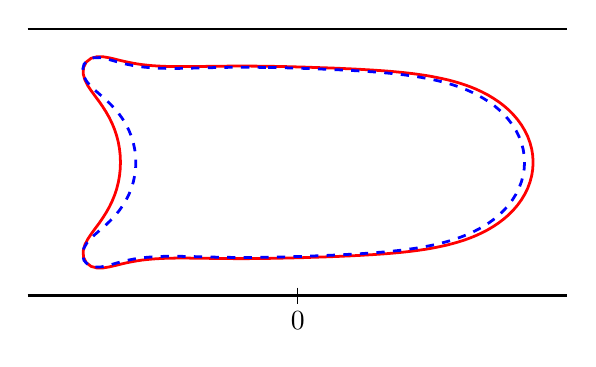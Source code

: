 \begin{tikzpicture}[scale=1.0]

\begin{axis}[
  hide axis,
  axis equal image,
  xmin = -5,
  xmax = +5,
  ymin = -3.0,
  ymax = +3.0,
  xtick = \empty,
  ytick = \empty,
]

\addplot[red,line width=1pt] coordinates{
(-4.115e-01,1.778e+00)
(-4.521e-01,1.779e+00)
(-4.93e-01,1.779e+00)
(-5.343e-01,1.78e+00)
(-5.761e-01,1.781e+00)
(-6.188e-01,1.781e+00)
(-6.623e-01,1.782e+00)
(-7.07e-01,1.782e+00)
(-7.529e-01,1.783e+00)
(-8.002e-01,1.783e+00)
(-8.489e-01,1.783e+00)
(-8.993e-01,1.784e+00)
(-9.513e-01,1.784e+00)
(-1.005e+00,1.784e+00)
(-1.061e+00,1.784e+00)
(-1.118e+00,1.784e+00)
(-1.178e+00,1.784e+00)
(-1.239e+00,1.783e+00)
(-1.302e+00,1.783e+00)
(-1.368e+00,1.782e+00)
(-1.435e+00,1.782e+00)
(-1.504e+00,1.781e+00)
(-1.576e+00,1.78e+00)
(-1.649e+00,1.779e+00)
(-1.725e+00,1.778e+00)
(-1.803e+00,1.777e+00)
(-1.882e+00,1.776e+00)
(-1.964e+00,1.775e+00)
(-2.047e+00,1.774e+00)
(-2.133e+00,1.774e+00)
(-2.22e+00,1.774e+00)
(-2.309e+00,1.775e+00)
(-2.4e+00,1.777e+00)
(-2.493e+00,1.78e+00)
(-2.587e+00,1.785e+00)
(-2.684e+00,1.791e+00)
(-2.781e+00,1.8e+00)
(-2.88e+00,1.811e+00)
(-2.981e+00,1.826e+00)
(-3.082e+00,1.844e+00)
(-3.184e+00,1.865e+00)
(-3.287e+00,1.889e+00)
(-3.391e+00,1.915e+00)
(-3.497e+00,1.939e+00)
(-3.605e+00,1.957e+00)
(-3.716e+00,1.957e+00)
(-3.825e+00,1.928e+00)
(-3.915e+00,1.858e+00)
(-3.966e+00,1.756e+00)
(-3.971e+00,1.64e+00)
(-3.94e+00,1.528e+00)
(-3.887e+00,1.423e+00)
(-3.821e+00,1.325e+00)
(-3.751e+00,1.229e+00)
(-3.679e+00,1.132e+00)
(-3.611e+00,1.034e+00)
(-3.546e+00,9.314e-01)
(-3.486e+00,8.253e-01)
(-3.433e+00,7.154e-01)
(-3.387e+00,6.02e-01)
(-3.349e+00,4.854e-01)
(-3.319e+00,3.663e-01)
(-3.298e+00,2.453e-01)
(-3.285e+00,1.23e-01)
(-3.281e+00,-1.11e-09)
(-3.285e+00,-1.23e-01)
(-3.298e+00,-2.453e-01)
(-3.319e+00,-3.663e-01)
(-3.349e+00,-4.854e-01)
(-3.387e+00,-6.02e-01)
(-3.433e+00,-7.154e-01)
(-3.486e+00,-8.253e-01)
(-3.546e+00,-9.314e-01)
(-3.611e+00,-1.034e+00)
(-3.679e+00,-1.132e+00)
(-3.751e+00,-1.229e+00)
(-3.821e+00,-1.325e+00)
(-3.887e+00,-1.423e+00)
(-3.94e+00,-1.528e+00)
(-3.971e+00,-1.64e+00)
(-3.966e+00,-1.756e+00)
(-3.915e+00,-1.858e+00)
(-3.825e+00,-1.928e+00)
(-3.716e+00,-1.957e+00)
(-3.605e+00,-1.957e+00)
(-3.497e+00,-1.939e+00)
(-3.391e+00,-1.915e+00)
(-3.287e+00,-1.889e+00)
(-3.184e+00,-1.865e+00)
(-3.082e+00,-1.844e+00)
(-2.981e+00,-1.826e+00)
(-2.88e+00,-1.811e+00)
(-2.781e+00,-1.8e+00)
(-2.684e+00,-1.791e+00)
(-2.587e+00,-1.785e+00)
(-2.493e+00,-1.78e+00)
(-2.4e+00,-1.777e+00)
(-2.309e+00,-1.775e+00)
(-2.22e+00,-1.774e+00)
(-2.133e+00,-1.774e+00)
(-2.047e+00,-1.774e+00)
(-1.964e+00,-1.775e+00)
(-1.882e+00,-1.776e+00)
(-1.803e+00,-1.777e+00)
(-1.725e+00,-1.778e+00)
(-1.649e+00,-1.779e+00)
(-1.576e+00,-1.78e+00)
(-1.504e+00,-1.781e+00)
(-1.435e+00,-1.782e+00)
(-1.368e+00,-1.782e+00)
(-1.302e+00,-1.783e+00)
(-1.239e+00,-1.783e+00)
(-1.178e+00,-1.784e+00)
(-1.118e+00,-1.784e+00)
(-1.061e+00,-1.784e+00)
(-1.005e+00,-1.784e+00)
(-9.513e-01,-1.784e+00)
(-8.993e-01,-1.784e+00)
(-8.489e-01,-1.783e+00)
(-8.002e-01,-1.783e+00)
(-7.529e-01,-1.783e+00)
(-7.07e-01,-1.782e+00)
(-6.623e-01,-1.782e+00)
(-6.188e-01,-1.781e+00)
(-5.761e-01,-1.781e+00)
(-5.343e-01,-1.78e+00)
(-4.93e-01,-1.779e+00)
(-4.521e-01,-1.779e+00)
(-4.115e-01,-1.778e+00)
(-3.708e-01,-1.777e+00)
(-3.3e-01,-1.776e+00)
(-2.887e-01,-1.775e+00)
(-2.469e-01,-1.774e+00)
(-2.042e-01,-1.774e+00)
(-1.607e-01,-1.772e+00)
(-1.16e-01,-1.771e+00)
(-7.016e-02,-1.77e+00)
(-2.292e-02,-1.769e+00)
(2.581e-02,-1.768e+00)
(7.611e-02,-1.766e+00)
(1.281e-01,-1.765e+00)
(1.818e-01,-1.763e+00)
(2.373e-01,-1.761e+00)
(2.947e-01,-1.759e+00)
(3.54e-01,-1.758e+00)
(4.153e-01,-1.755e+00)
(4.785e-01,-1.753e+00)
(5.437e-01,-1.751e+00)
(6.11e-01,-1.748e+00)
(6.802e-01,-1.746e+00)
(7.515e-01,-1.743e+00)
(8.248e-01,-1.74e+00)
(9.001e-01,-1.736e+00)
(9.774e-01,-1.733e+00)
(1.057e+00,-1.729e+00)
(1.138e+00,-1.725e+00)
(1.221e+00,-1.72e+00)
(1.306e+00,-1.715e+00)
(1.393e+00,-1.71e+00)
(1.482e+00,-1.704e+00)
(1.573e+00,-1.698e+00)
(1.665e+00,-1.691e+00)
(1.759e+00,-1.683e+00)
(1.855e+00,-1.674e+00)
(1.952e+00,-1.665e+00)
(2.051e+00,-1.654e+00)
(2.152e+00,-1.642e+00)
(2.253e+00,-1.628e+00)
(2.357e+00,-1.613e+00)
(2.461e+00,-1.596e+00)
(2.566e+00,-1.576e+00)
(2.672e+00,-1.554e+00)
(2.779e+00,-1.53e+00)
(2.886e+00,-1.502e+00)
(2.994e+00,-1.471e+00)
(3.102e+00,-1.436e+00)
(3.209e+00,-1.397e+00)
(3.316e+00,-1.353e+00)
(3.421e+00,-1.304e+00)
(3.525e+00,-1.25e+00)
(3.627e+00,-1.189e+00)
(3.726e+00,-1.123e+00)
(3.822e+00,-1.05e+00)
(3.913e+00,-9.713e-01)
(3.998e+00,-8.854e-01)
(4.077e+00,-7.928e-01)
(4.149e+00,-6.939e-01)
(4.212e+00,-5.889e-01)
(4.266e+00,-4.785e-01)
(4.308e+00,-3.633e-01)
(4.34e+00,-2.444e-01)
(4.359e+00,-1.229e-01)
(4.365e+00,1.051e-09)
(4.359e+00,1.229e-01)
(4.34e+00,2.444e-01)
(4.308e+00,3.633e-01)
(4.266e+00,4.785e-01)
(4.212e+00,5.889e-01)
(4.149e+00,6.939e-01)
(4.077e+00,7.928e-01)
(3.998e+00,8.854e-01)
(3.913e+00,9.713e-01)
(3.822e+00,1.05e+00)
(3.726e+00,1.123e+00)
(3.627e+00,1.189e+00)
(3.525e+00,1.25e+00)
(3.421e+00,1.304e+00)
(3.316e+00,1.353e+00)
(3.209e+00,1.397e+00)
(3.102e+00,1.436e+00)
(2.994e+00,1.471e+00)
(2.886e+00,1.502e+00)
(2.779e+00,1.53e+00)
(2.672e+00,1.554e+00)
(2.566e+00,1.576e+00)
(2.461e+00,1.596e+00)
(2.357e+00,1.613e+00)
(2.253e+00,1.628e+00)
(2.152e+00,1.642e+00)
(2.051e+00,1.654e+00)
(1.952e+00,1.665e+00)
(1.855e+00,1.674e+00)
(1.759e+00,1.683e+00)
(1.665e+00,1.691e+00)
(1.573e+00,1.698e+00)
(1.482e+00,1.704e+00)
(1.393e+00,1.71e+00)
(1.306e+00,1.715e+00)
(1.221e+00,1.72e+00)
(1.138e+00,1.725e+00)
(1.057e+00,1.729e+00)
(9.774e-01,1.733e+00)
(9.001e-01,1.736e+00)
(8.248e-01,1.74e+00)
(7.515e-01,1.743e+00)
(6.802e-01,1.746e+00)
(6.11e-01,1.748e+00)
(5.437e-01,1.751e+00)
(4.785e-01,1.753e+00)
(4.153e-01,1.755e+00)
(3.54e-01,1.758e+00)
(2.947e-01,1.759e+00)
(2.373e-01,1.761e+00)
(1.818e-01,1.763e+00)
(1.281e-01,1.765e+00)
(7.611e-02,1.766e+00)
(2.581e-02,1.768e+00)
(-2.292e-02,1.769e+00)
(-7.016e-02,1.77e+00)
(-1.16e-01,1.771e+00)
(-1.607e-01,1.772e+00)
(-2.042e-01,1.774e+00)
(-2.469e-01,1.774e+00)
(-2.887e-01,1.775e+00)
(-3.3e-01,1.776e+00)
(-3.708e-01,1.777e+00)
(-4.115e-01,1.778e+00)
};

\addplot[blue,dashed,line width=1pt] coordinates{
(-5.866e-01,1.759e+00)
(-6.272e-01,1.759e+00)
(-6.681e-01,1.76e+00)
(-7.094e-01,1.76e+00)
(-7.513e-01,1.761e+00)
(-7.939e-01,1.761e+00)
(-8.374e-01,1.762e+00)
(-8.821e-01,1.762e+00)
(-9.28e-01,1.762e+00)
(-9.753e-01,1.762e+00)
(-1.024e+00,1.762e+00)
(-1.074e+00,1.762e+00)
(-1.126e+00,1.762e+00)
(-1.18e+00,1.761e+00)
(-1.236e+00,1.761e+00)
(-1.293e+00,1.76e+00)
(-1.353e+00,1.759e+00)
(-1.414e+00,1.758e+00)
(-1.477e+00,1.757e+00)
(-1.543e+00,1.756e+00)
(-1.61e+00,1.754e+00)
(-1.68e+00,1.752e+00)
(-1.751e+00,1.751e+00)
(-1.825e+00,1.749e+00)
(-1.9e+00,1.747e+00)
(-1.978e+00,1.745e+00)
(-2.057e+00,1.744e+00)
(-2.139e+00,1.742e+00)
(-2.222e+00,1.741e+00)
(-2.308e+00,1.74e+00)
(-2.395e+00,1.741e+00)
(-2.484e+00,1.742e+00)
(-2.575e+00,1.745e+00)
(-2.668e+00,1.75e+00)
(-2.762e+00,1.757e+00)
(-2.858e+00,1.766e+00)
(-2.955e+00,1.779e+00)
(-3.054e+00,1.795e+00)
(-3.153e+00,1.815e+00)
(-3.253e+00,1.839e+00)
(-3.354e+00,1.866e+00)
(-3.456e+00,1.895e+00)
(-3.559e+00,1.923e+00)
(-3.666e+00,1.941e+00)
(-3.776e+00,1.938e+00)
(-3.88e+00,1.9e+00)
(-3.956e+00,1.818e+00)
(-3.983e+00,1.708e+00)
(-3.961e+00,1.596e+00)
(-3.904e+00,1.495e+00)
(-3.828e+00,1.407e+00)
(-3.742e+00,1.327e+00)
(-3.652e+00,1.249e+00)
(-3.563e+00,1.171e+00)
(-3.476e+00,1.088e+00)
(-3.393e+00,1.001e+00)
(-3.315e+00,9.083e-01)
(-3.244e+00,8.096e-01)
(-3.18e+00,7.054e-01)
(-3.125e+00,5.961e-01)
(-3.079e+00,4.824e-01)
(-3.043e+00,3.65e-01)
(-3.017e+00,2.449e-01)
(-3.001e+00,1.229e-01)
(-2.996e+00,-2.929e-09)
(-3.001e+00,-1.229e-01)
(-3.017e+00,-2.449e-01)
(-3.043e+00,-3.65e-01)
(-3.079e+00,-4.824e-01)
(-3.125e+00,-5.961e-01)
(-3.18e+00,-7.054e-01)
(-3.244e+00,-8.096e-01)
(-3.315e+00,-9.083e-01)
(-3.393e+00,-1.001e+00)
(-3.476e+00,-1.088e+00)
(-3.563e+00,-1.171e+00)
(-3.652e+00,-1.249e+00)
(-3.742e+00,-1.327e+00)
(-3.828e+00,-1.407e+00)
(-3.904e+00,-1.495e+00)
(-3.961e+00,-1.596e+00)
(-3.983e+00,-1.708e+00)
(-3.956e+00,-1.818e+00)
(-3.88e+00,-1.9e+00)
(-3.776e+00,-1.938e+00)
(-3.666e+00,-1.941e+00)
(-3.559e+00,-1.923e+00)
(-3.456e+00,-1.895e+00)
(-3.354e+00,-1.866e+00)
(-3.253e+00,-1.839e+00)
(-3.153e+00,-1.815e+00)
(-3.054e+00,-1.795e+00)
(-2.955e+00,-1.779e+00)
(-2.858e+00,-1.766e+00)
(-2.762e+00,-1.757e+00)
(-2.668e+00,-1.75e+00)
(-2.575e+00,-1.745e+00)
(-2.484e+00,-1.742e+00)
(-2.395e+00,-1.741e+00)
(-2.308e+00,-1.74e+00)
(-2.222e+00,-1.741e+00)
(-2.139e+00,-1.742e+00)
(-2.057e+00,-1.744e+00)
(-1.978e+00,-1.745e+00)
(-1.9e+00,-1.747e+00)
(-1.825e+00,-1.749e+00)
(-1.751e+00,-1.751e+00)
(-1.68e+00,-1.752e+00)
(-1.61e+00,-1.754e+00)
(-1.543e+00,-1.756e+00)
(-1.477e+00,-1.757e+00)
(-1.414e+00,-1.758e+00)
(-1.353e+00,-1.759e+00)
(-1.293e+00,-1.76e+00)
(-1.236e+00,-1.761e+00)
(-1.18e+00,-1.761e+00)
(-1.126e+00,-1.762e+00)
(-1.074e+00,-1.762e+00)
(-1.024e+00,-1.762e+00)
(-9.753e-01,-1.762e+00)
(-9.28e-01,-1.762e+00)
(-8.821e-01,-1.762e+00)
(-8.374e-01,-1.762e+00)
(-7.939e-01,-1.761e+00)
(-7.513e-01,-1.761e+00)
(-7.094e-01,-1.76e+00)
(-6.681e-01,-1.76e+00)
(-6.272e-01,-1.759e+00)
(-5.866e-01,-1.759e+00)
(-5.459e-01,-1.758e+00)
(-5.051e-01,-1.758e+00)
(-4.638e-01,-1.757e+00)
(-4.219e-01,-1.756e+00)
(-3.793e-01,-1.755e+00)
(-3.358e-01,-1.754e+00)
(-2.911e-01,-1.753e+00)
(-2.453e-01,-1.752e+00)
(-1.98e-01,-1.751e+00)
(-1.493e-01,-1.749e+00)
(-9.898e-02,-1.748e+00)
(-4.701e-02,-1.746e+00)
(6.712e-03,-1.745e+00)
(6.224e-02,-1.743e+00)
(1.196e-01,-1.741e+00)
(1.789e-01,-1.739e+00)
(2.402e-01,-1.737e+00)
(3.034e-01,-1.734e+00)
(3.686e-01,-1.732e+00)
(4.358e-01,-1.729e+00)
(5.051e-01,-1.726e+00)
(5.763e-01,-1.723e+00)
(6.496e-01,-1.72e+00)
(7.249e-01,-1.716e+00)
(8.022e-01,-1.713e+00)
(8.815e-01,-1.709e+00)
(9.627e-01,-1.704e+00)
(1.046e+00,-1.7e+00)
(1.131e+00,-1.695e+00)
(1.218e+00,-1.689e+00)
(1.307e+00,-1.683e+00)
(1.397e+00,-1.677e+00)
(1.49e+00,-1.669e+00)
(1.584e+00,-1.662e+00)
(1.68e+00,-1.653e+00)
(1.777e+00,-1.643e+00)
(1.876e+00,-1.633e+00)
(1.977e+00,-1.621e+00)
(2.078e+00,-1.607e+00)
(2.181e+00,-1.592e+00)
(2.286e+00,-1.575e+00)
(2.391e+00,-1.556e+00)
(2.497e+00,-1.535e+00)
(2.604e+00,-1.511e+00)
(2.712e+00,-1.484e+00)
(2.82e+00,-1.454e+00)
(2.928e+00,-1.42e+00)
(3.035e+00,-1.381e+00)
(3.143e+00,-1.339e+00)
(3.249e+00,-1.291e+00)
(3.353e+00,-1.238e+00)
(3.456e+00,-1.179e+00)
(3.556e+00,-1.115e+00)
(3.653e+00,-1.044e+00)
(3.745e+00,-9.656e-01)
(3.832e+00,-8.81e-01)
(3.912e+00,-7.897e-01)
(3.985e+00,-6.918e-01)
(4.05e+00,-5.876e-01)
(4.104e+00,-4.777e-01)
(4.148e+00,-3.63e-01)
(4.181e+00,-2.443e-01)
(4.2e+00,-1.228e-01)
(4.207e+00,2.899e-09)
(4.2e+00,1.228e-01)
(4.181e+00,2.443e-01)
(4.148e+00,3.63e-01)
(4.104e+00,4.777e-01)
(4.05e+00,5.876e-01)
(3.985e+00,6.918e-01)
(3.912e+00,7.897e-01)
(3.832e+00,8.81e-01)
(3.745e+00,9.656e-01)
(3.653e+00,1.044e+00)
(3.556e+00,1.115e+00)
(3.456e+00,1.179e+00)
(3.353e+00,1.238e+00)
(3.249e+00,1.291e+00)
(3.143e+00,1.339e+00)
(3.035e+00,1.381e+00)
(2.928e+00,1.42e+00)
(2.82e+00,1.454e+00)
(2.712e+00,1.484e+00)
(2.604e+00,1.511e+00)
(2.497e+00,1.535e+00)
(2.391e+00,1.556e+00)
(2.286e+00,1.575e+00)
(2.181e+00,1.592e+00)
(2.078e+00,1.607e+00)
(1.977e+00,1.621e+00)
(1.876e+00,1.633e+00)
(1.777e+00,1.643e+00)
(1.68e+00,1.653e+00)
(1.584e+00,1.662e+00)
(1.49e+00,1.669e+00)
(1.397e+00,1.677e+00)
(1.307e+00,1.683e+00)
(1.218e+00,1.689e+00)
(1.131e+00,1.695e+00)
(1.046e+00,1.7e+00)
(9.627e-01,1.704e+00)
(8.815e-01,1.709e+00)
(8.022e-01,1.713e+00)
(7.249e-01,1.716e+00)
(6.496e-01,1.72e+00)
(5.763e-01,1.723e+00)
(5.051e-01,1.726e+00)
(4.358e-01,1.729e+00)
(3.686e-01,1.732e+00)
(3.034e-01,1.734e+00)
(2.402e-01,1.737e+00)
(1.789e-01,1.739e+00)
(1.196e-01,1.741e+00)
(6.224e-02,1.743e+00)
(6.712e-03,1.745e+00)
(-4.701e-02,1.746e+00)
(-9.898e-02,1.748e+00)
(-1.493e-01,1.749e+00)
(-1.98e-01,1.751e+00)
(-2.453e-01,1.752e+00)
(-2.911e-01,1.753e+00)
(-3.358e-01,1.754e+00)
(-3.793e-01,1.755e+00)
(-4.219e-01,1.756e+00)
(-4.638e-01,1.757e+00)
(-5.051e-01,1.758e+00)
(-5.459e-01,1.758e+00)
(-5.866e-01,1.759e+00)
};

\addplot[black,line width=1pt] coordinates{
  (-5,-2.47)
  (+5,-2.47)
};

\addplot[black,line width=1pt] coordinates{
  (-5,+2.47)
  (+5,+2.47)
};

\addplot[black,line width=0.2pt] coordinates{
  (0,-2.32)
  (0,-2.62)
};

\end{axis}

\node at (3.43,0.05) {$0$};



\end{tikzpicture}
